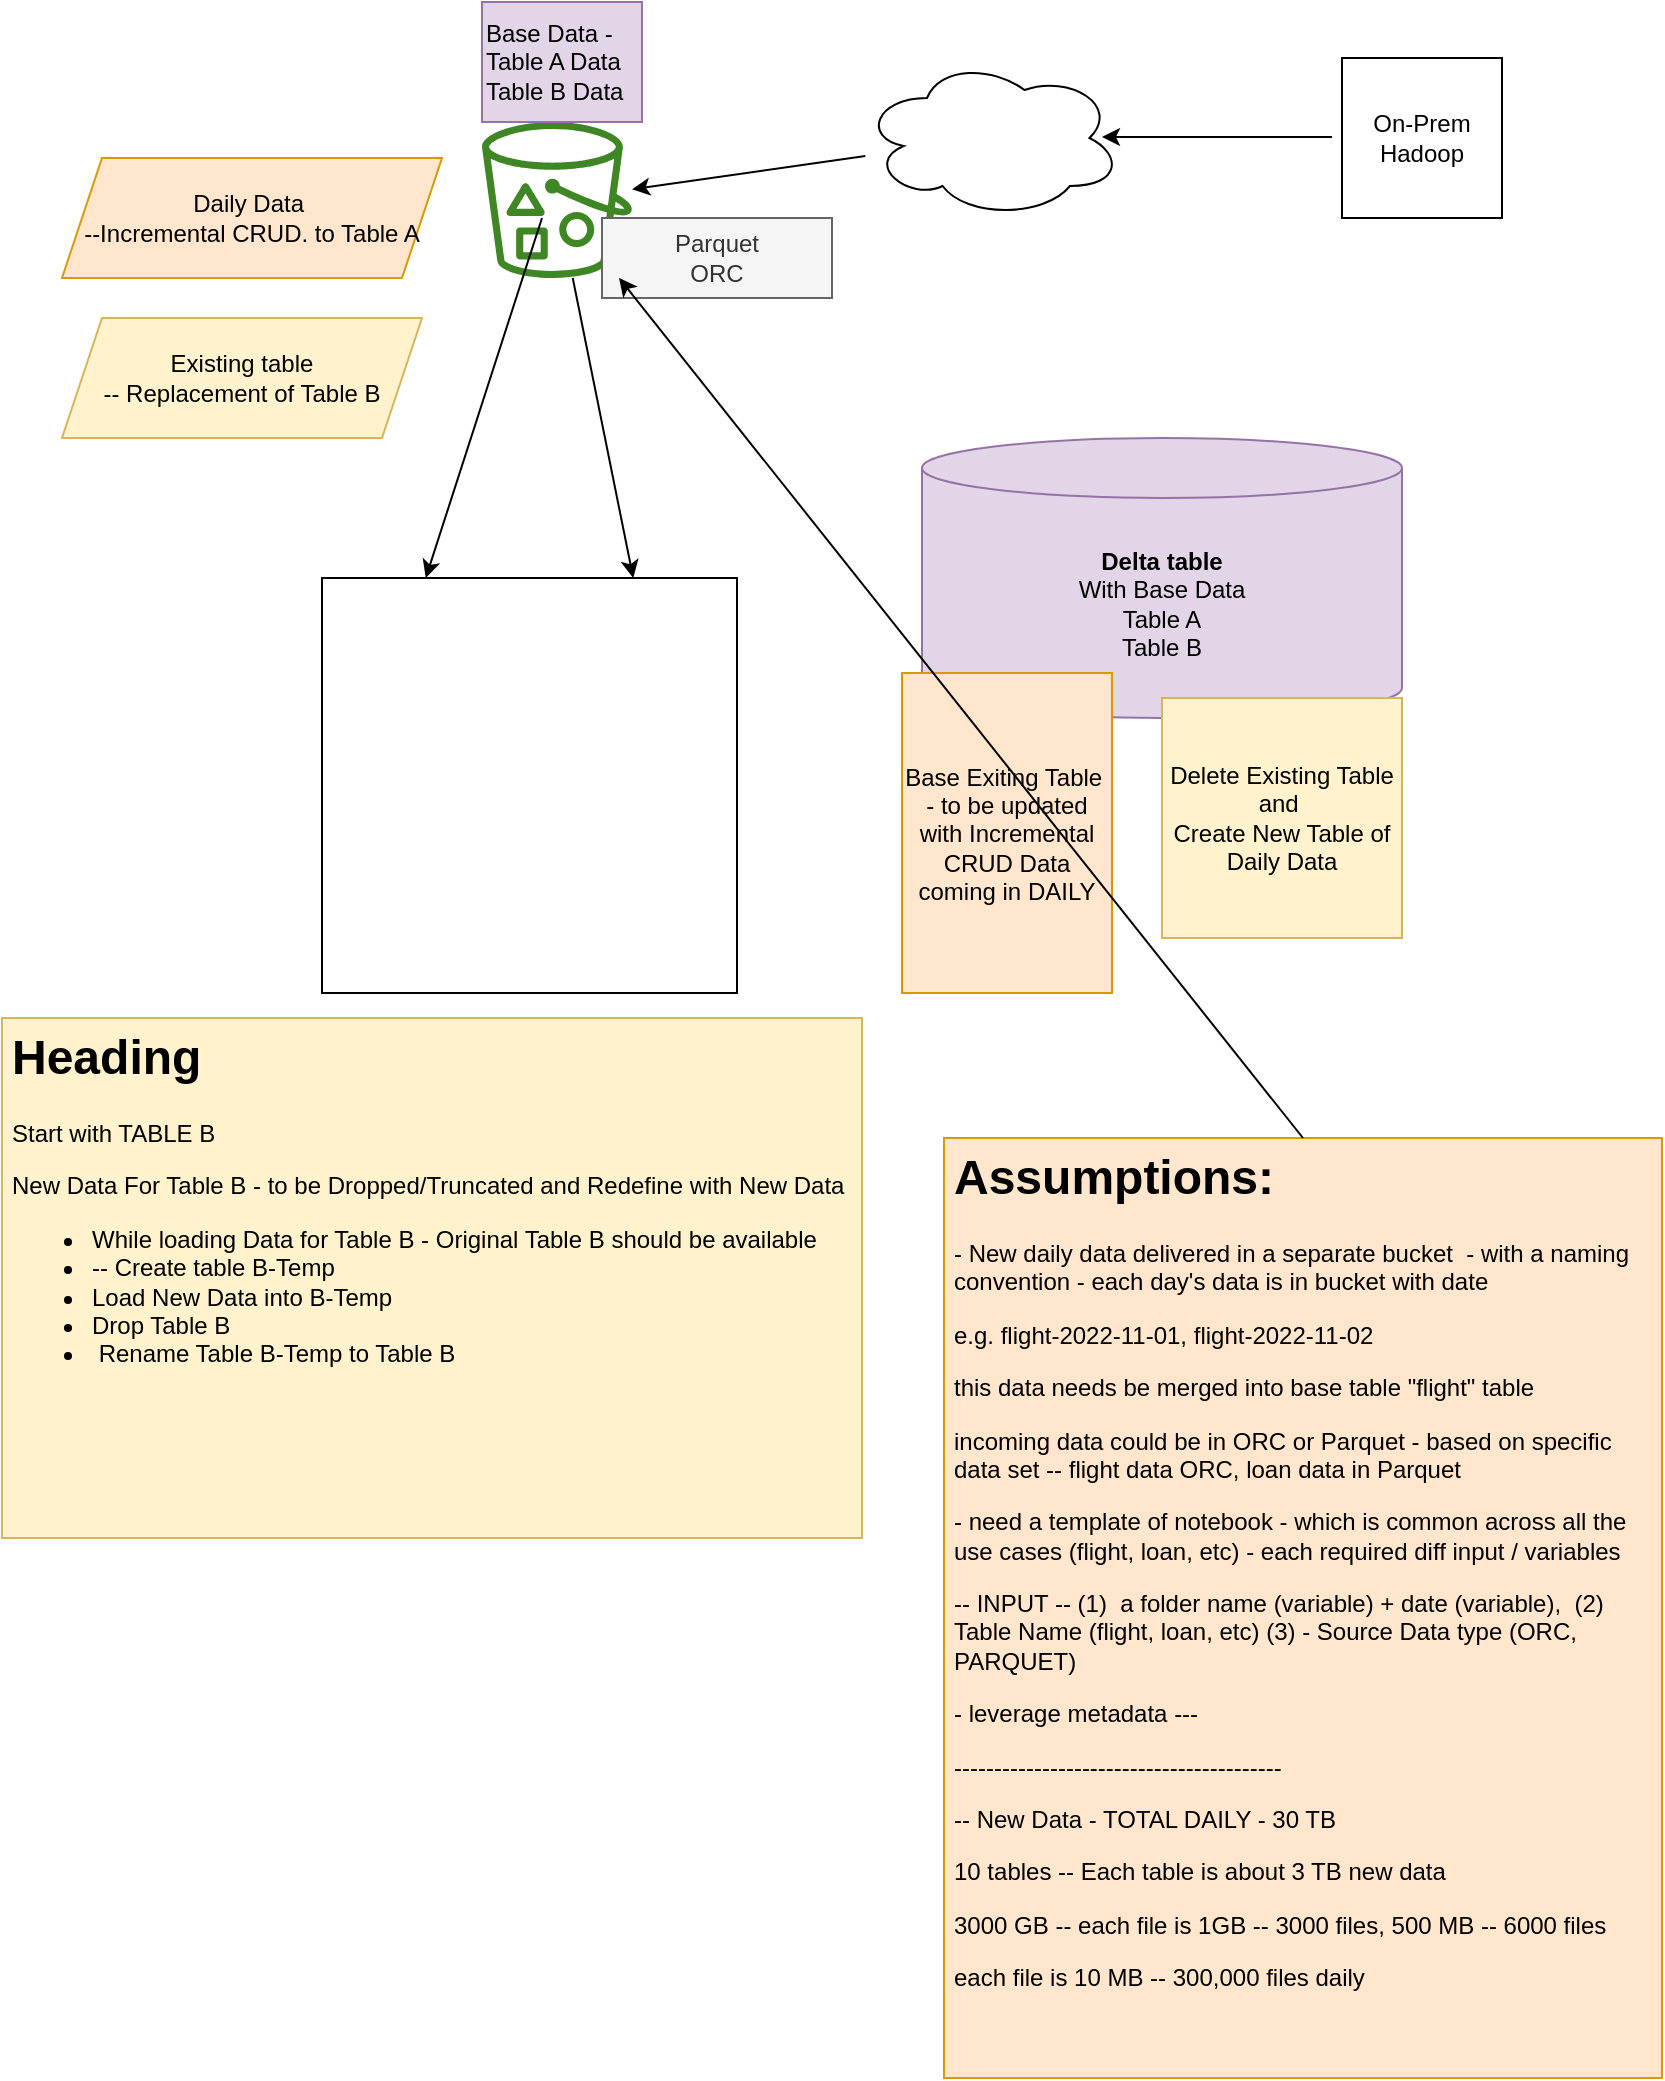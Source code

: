 <mxfile version="20.5.1" type="github"><diagram id="_H9XWDPKrcj5PWVkoM4L" name="Page-1"><mxGraphModel dx="2200" dy="908" grid="1" gridSize="10" guides="1" tooltips="1" connect="1" arrows="1" fold="1" page="1" pageScale="1" pageWidth="850" pageHeight="1100" math="0" shadow="0"><root><mxCell id="0"/><mxCell id="1" parent="0"/><mxCell id="XDzRau6U-m4pUFJ7_Yf6-1" value="" style="whiteSpace=wrap;html=1;aspect=fixed;" parent="1" vertex="1"><mxGeometry x="150" y="320" width="207.5" height="207.5" as="geometry"/></mxCell><mxCell id="XDzRau6U-m4pUFJ7_Yf6-2" value="" style="ellipse;shape=cloud;whiteSpace=wrap;html=1;" parent="1" vertex="1"><mxGeometry x="420" y="60" width="130" height="80" as="geometry"/></mxCell><mxCell id="XDzRau6U-m4pUFJ7_Yf6-4" value="On-Prem Hadoop&lt;br&gt;" style="whiteSpace=wrap;html=1;aspect=fixed;" parent="1" vertex="1"><mxGeometry x="660" y="60" width="80" height="80" as="geometry"/></mxCell><mxCell id="XDzRau6U-m4pUFJ7_Yf6-5" value="" style="sketch=0;outlineConnect=0;fontColor=#232F3E;gradientColor=none;fillColor=#3F8624;strokeColor=none;dashed=0;verticalLabelPosition=bottom;verticalAlign=top;align=center;html=1;fontSize=12;fontStyle=0;aspect=fixed;pointerEvents=1;shape=mxgraph.aws4.bucket_with_objects;" parent="1" vertex="1"><mxGeometry x="230" y="92" width="75" height="78" as="geometry"/></mxCell><mxCell id="XDzRau6U-m4pUFJ7_Yf6-6" value="" style="endArrow=classic;html=1;rounded=0;" parent="1" source="XDzRau6U-m4pUFJ7_Yf6-2" target="XDzRau6U-m4pUFJ7_Yf6-5" edge="1"><mxGeometry width="50" height="50" relative="1" as="geometry"><mxPoint x="360" y="170" as="sourcePoint"/><mxPoint x="410" y="130" as="targetPoint"/></mxGeometry></mxCell><mxCell id="XDzRau6U-m4pUFJ7_Yf6-7" value="" style="endArrow=classic;html=1;rounded=0;" parent="1" edge="1"><mxGeometry width="50" height="50" relative="1" as="geometry"><mxPoint x="655.01" y="99.5" as="sourcePoint"/><mxPoint x="540.002" y="99.5" as="targetPoint"/></mxGeometry></mxCell><mxCell id="XDzRau6U-m4pUFJ7_Yf6-8" value="Base Data - Table A Data&lt;br&gt;Table B Data" style="text;html=1;strokeColor=#9673a6;fillColor=#e1d5e7;align=left;verticalAlign=middle;whiteSpace=wrap;rounded=0;" parent="1" vertex="1"><mxGeometry x="230" y="32" width="80" height="60" as="geometry"/></mxCell><mxCell id="XDzRau6U-m4pUFJ7_Yf6-9" value="&lt;b&gt;Delta&lt;/b&gt; &lt;b&gt;table&lt;/b&gt;&lt;br&gt;With Base Data&lt;br&gt;Table A&lt;br&gt;Table B" style="shape=cylinder3;whiteSpace=wrap;html=1;boundedLbl=1;backgroundOutline=1;size=15;fillColor=#e1d5e7;strokeColor=#9673a6;" parent="1" vertex="1"><mxGeometry x="450" y="250" width="240" height="140" as="geometry"/></mxCell><mxCell id="XDzRau6U-m4pUFJ7_Yf6-12" value="" style="endArrow=classic;html=1;rounded=0;entryX=0.25;entryY=0;entryDx=0;entryDy=0;" parent="1" target="XDzRau6U-m4pUFJ7_Yf6-1" edge="1"><mxGeometry width="50" height="50" relative="1" as="geometry"><mxPoint x="260" y="140" as="sourcePoint"/><mxPoint x="290" y="190" as="targetPoint"/></mxGeometry></mxCell><mxCell id="XDzRau6U-m4pUFJ7_Yf6-13" value="" style="endArrow=classic;html=1;rounded=0;entryX=0.75;entryY=0;entryDx=0;entryDy=0;" parent="1" source="XDzRau6U-m4pUFJ7_Yf6-5" target="XDzRau6U-m4pUFJ7_Yf6-1" edge="1"><mxGeometry width="50" height="50" relative="1" as="geometry"><mxPoint x="330" y="220" as="sourcePoint"/><mxPoint x="380" y="170" as="targetPoint"/></mxGeometry></mxCell><mxCell id="XDzRau6U-m4pUFJ7_Yf6-14" value="Base Exiting Table&amp;nbsp; - to be updated with Incremental CRUD Data coming in DAILY" style="text;html=1;strokeColor=#d79b00;fillColor=#ffe6cc;align=center;verticalAlign=middle;whiteSpace=wrap;rounded=0;" parent="1" vertex="1"><mxGeometry x="440" y="367.5" width="105" height="160" as="geometry"/></mxCell><mxCell id="XDzRau6U-m4pUFJ7_Yf6-15" value="Delete Existing Table and&amp;nbsp;&lt;br&gt;Create New Table of Daily Data" style="text;html=1;strokeColor=#d6b656;fillColor=#fff2cc;align=center;verticalAlign=middle;whiteSpace=wrap;rounded=0;" parent="1" vertex="1"><mxGeometry x="570" y="380" width="120" height="120" as="geometry"/></mxCell><mxCell id="XDzRau6U-m4pUFJ7_Yf6-16" value="&lt;span style=&quot;text-align: left;&quot;&gt;Daily Data&amp;nbsp;&lt;/span&gt;&lt;br style=&quot;text-align: left;&quot;&gt;&lt;span style=&quot;text-align: left;&quot;&gt;&amp;nbsp;--Incremental CRUD. to Table A&amp;nbsp;&lt;/span&gt;" style="shape=parallelogram;perimeter=parallelogramPerimeter;whiteSpace=wrap;html=1;fixedSize=1;fillColor=#ffe6cc;strokeColor=#d79b00;" parent="1" vertex="1"><mxGeometry x="20" y="110" width="190" height="60" as="geometry"/></mxCell><mxCell id="XDzRau6U-m4pUFJ7_Yf6-17" value="&lt;span style=&quot;text-align: left;&quot;&gt;Existing table&lt;/span&gt;&lt;br style=&quot;text-align: left;&quot;&gt;&lt;span style=&quot;text-align: left;&quot;&gt;-- Replacement of Table B&lt;/span&gt;" style="shape=parallelogram;perimeter=parallelogramPerimeter;whiteSpace=wrap;html=1;fixedSize=1;fillColor=#fff2cc;strokeColor=#d6b656;" parent="1" vertex="1"><mxGeometry x="20" y="190" width="180" height="60" as="geometry"/></mxCell><mxCell id="XDzRau6U-m4pUFJ7_Yf6-18" value="Parquet&lt;br&gt;ORC" style="text;html=1;strokeColor=#666666;fillColor=#f5f5f5;align=center;verticalAlign=middle;whiteSpace=wrap;rounded=0;fontColor=#333333;" parent="1" vertex="1"><mxGeometry x="290" y="140" width="115" height="40" as="geometry"/></mxCell><mxCell id="XDzRau6U-m4pUFJ7_Yf6-20" value="&lt;h1&gt;Heading&lt;/h1&gt;&lt;p&gt;Start with TABLE B&amp;nbsp;&lt;/p&gt;&lt;p&gt;New Data For Table B - to be Dropped/Truncated and Redefine with New Data&amp;nbsp;&lt;/p&gt;&lt;p&gt;&lt;/p&gt;&lt;ul&gt;&lt;li&gt;While loading Data for Table B - Original Table B should be available&lt;/li&gt;&lt;li&gt;-- Create table B-Temp&lt;/li&gt;&lt;li&gt;Load New Data into B-Temp&lt;/li&gt;&lt;li&gt;Drop Table B&lt;/li&gt;&lt;li&gt;&amp;nbsp;Rename Table B-Temp to Table B&lt;/li&gt;&lt;/ul&gt;&lt;p&gt;&lt;/p&gt;" style="text;html=1;strokeColor=#d6b656;fillColor=#fff2cc;spacing=5;spacingTop=-20;whiteSpace=wrap;overflow=hidden;rounded=0;" parent="1" vertex="1"><mxGeometry x="-10" y="540" width="430" height="260" as="geometry"/></mxCell><mxCell id="b995H8KJilPTmpznSaNq-2" value="&lt;h1&gt;Assumptions:&lt;/h1&gt;&lt;p&gt;- New daily data delivered in a separate bucket&amp;nbsp; - with a naming convention - each day's data is in bucket with date&lt;/p&gt;&lt;p&gt;e.g. flight-2022-11-01,&amp;nbsp;flight-2022-11-02&lt;/p&gt;&lt;p&gt;this data needs be merged into base table &quot;flight&quot; table&lt;/p&gt;&lt;p&gt;incoming data could be in ORC or Parquet - based on specific data set -- flight data ORC, loan data in Parquet&lt;/p&gt;&lt;p&gt;- need a template of notebook - which is common across all the use cases (flight, loan, etc) - each required diff input / variables&lt;/p&gt;&lt;p&gt;-- INPUT -- (1)&amp;nbsp; a folder name (variable) + date (variable),&amp;nbsp; (2) Table Name (flight, loan, etc) (3) - Source Data type (ORC, PARQUET)&lt;/p&gt;&lt;p&gt;- leverage metadata ---&lt;/p&gt;&lt;p&gt;-----------------------------------------&lt;/p&gt;&lt;p&gt;-- New Data - TOTAL DAILY - 30 TB&lt;/p&gt;&lt;p&gt;10 tables -- Each table is about 3 TB new data&lt;/p&gt;&lt;p&gt;3000 GB -- each file is 1GB -- 3000 files, 500 MB -- 6000 files&amp;nbsp;&lt;/p&gt;&lt;p&gt;each file is 10 MB -- 300,000 files daily&amp;nbsp;&lt;/p&gt;" style="text;html=1;strokeColor=#d79b00;fillColor=#ffe6cc;spacing=5;spacingTop=-20;whiteSpace=wrap;overflow=hidden;rounded=0;" vertex="1" parent="1"><mxGeometry x="461" y="600" width="359" height="470" as="geometry"/></mxCell><mxCell id="b995H8KJilPTmpznSaNq-3" value="" style="endArrow=classic;html=1;rounded=0;exitX=0.5;exitY=0;exitDx=0;exitDy=0;" edge="1" parent="1" source="b995H8KJilPTmpznSaNq-2" target="XDzRau6U-m4pUFJ7_Yf6-5"><mxGeometry width="50" height="50" relative="1" as="geometry"><mxPoint x="600" y="610" as="sourcePoint"/><mxPoint x="650" y="560" as="targetPoint"/></mxGeometry></mxCell></root></mxGraphModel></diagram></mxfile>